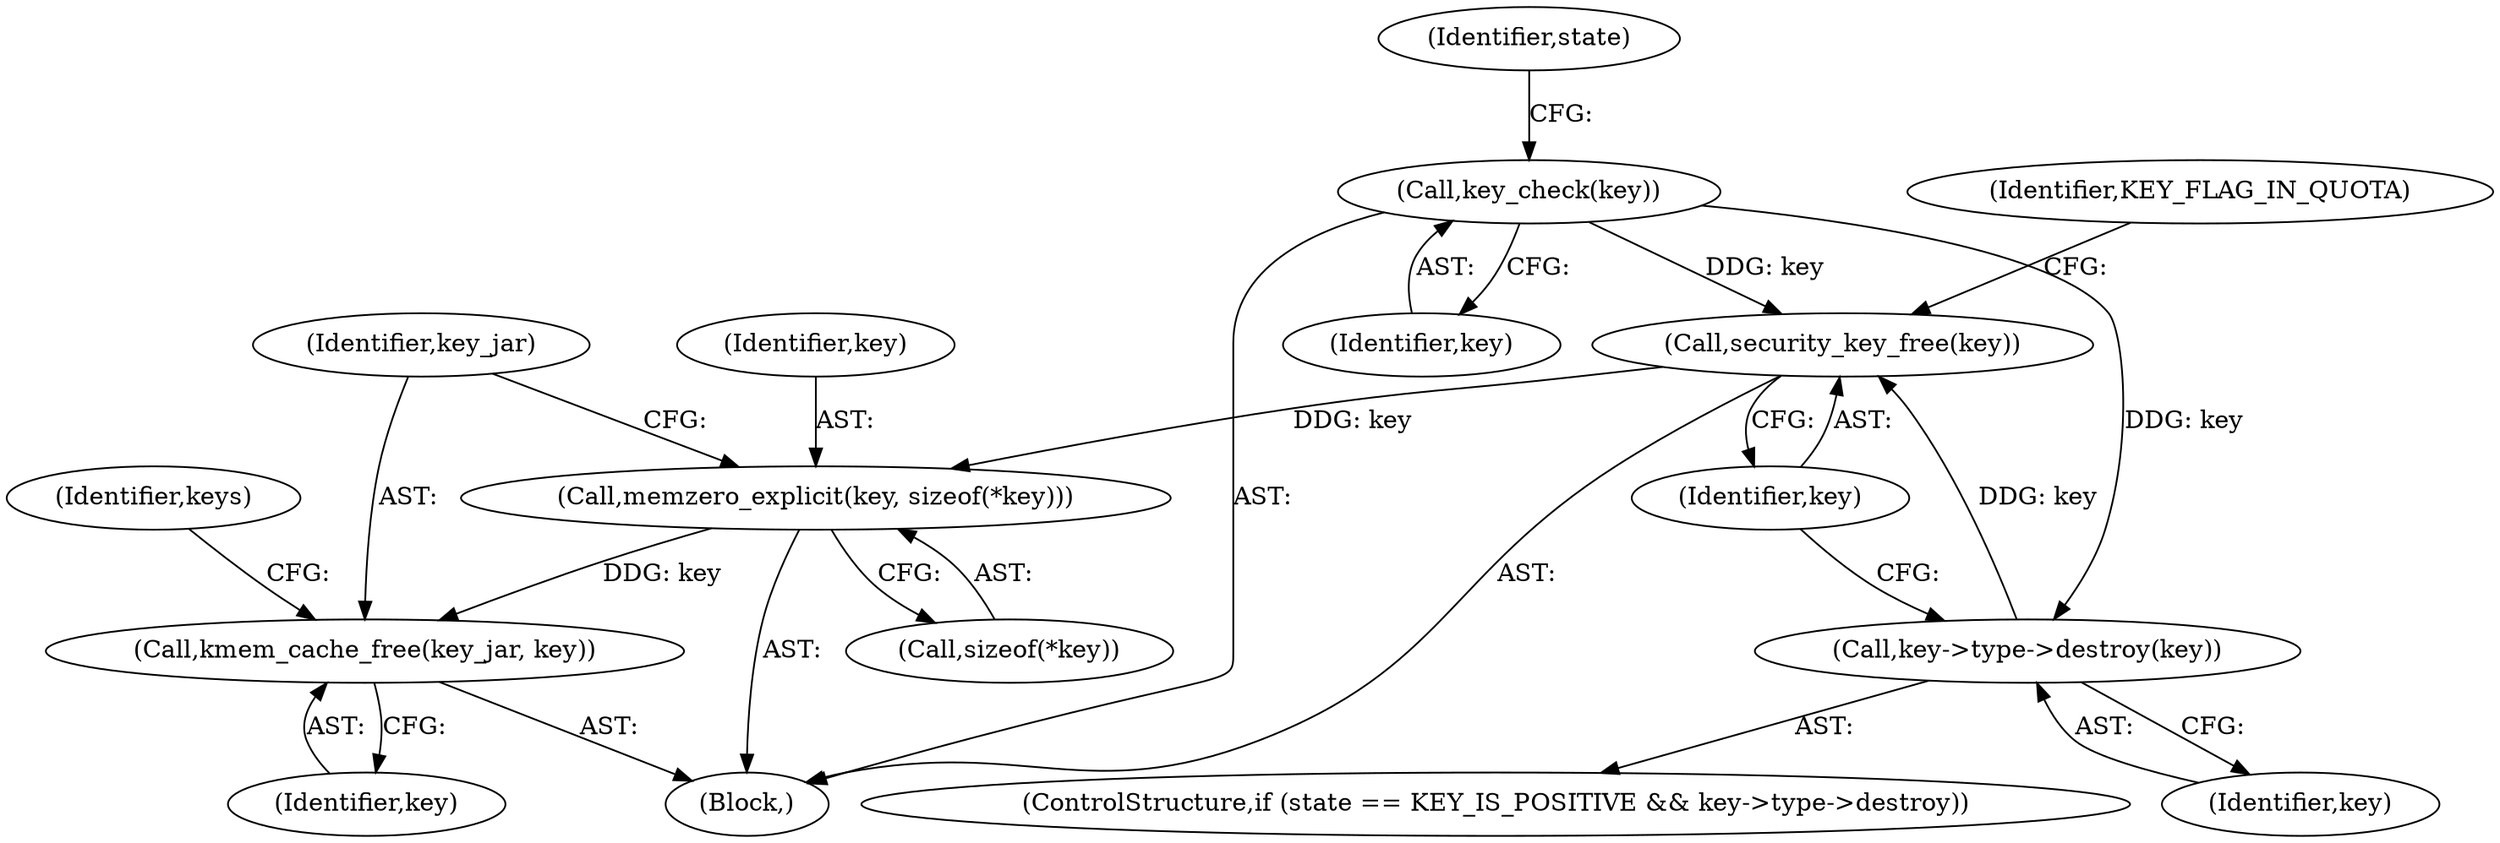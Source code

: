 digraph "0_linux_363b02dab09b3226f3bd1420dad9c72b79a42a76_3@API" {
"1000140" [label="(Call,security_key_free(key))"];
"1000138" [label="(Call,key->type->destroy(key))"];
"1000126" [label="(Call,key_check(key))"];
"1000205" [label="(Call,memzero_explicit(key, sizeof(*key)))"];
"1000210" [label="(Call,kmem_cache_free(key_jar, key))"];
"1000140" [label="(Call,security_key_free(key))"];
"1000144" [label="(Identifier,KEY_FLAG_IN_QUOTA)"];
"1000210" [label="(Call,kmem_cache_free(key_jar, key))"];
"1000131" [label="(Identifier,state)"];
"1000206" [label="(Identifier,key)"];
"1000139" [label="(Identifier,key)"];
"1000207" [label="(Call,sizeof(*key))"];
"1000128" [label="(ControlStructure,if (state == KEY_IS_POSITIVE && key->type->destroy))"];
"1000127" [label="(Identifier,key)"];
"1000205" [label="(Call,memzero_explicit(key, sizeof(*key)))"];
"1000108" [label="(Identifier,keys)"];
"1000138" [label="(Call,key->type->destroy(key))"];
"1000141" [label="(Identifier,key)"];
"1000126" [label="(Call,key_check(key))"];
"1000212" [label="(Identifier,key)"];
"1000211" [label="(Identifier,key_jar)"];
"1000109" [label="(Block,)"];
"1000140" -> "1000109"  [label="AST: "];
"1000140" -> "1000141"  [label="CFG: "];
"1000141" -> "1000140"  [label="AST: "];
"1000144" -> "1000140"  [label="CFG: "];
"1000138" -> "1000140"  [label="DDG: key"];
"1000126" -> "1000140"  [label="DDG: key"];
"1000140" -> "1000205"  [label="DDG: key"];
"1000138" -> "1000128"  [label="AST: "];
"1000138" -> "1000139"  [label="CFG: "];
"1000139" -> "1000138"  [label="AST: "];
"1000141" -> "1000138"  [label="CFG: "];
"1000126" -> "1000138"  [label="DDG: key"];
"1000126" -> "1000109"  [label="AST: "];
"1000126" -> "1000127"  [label="CFG: "];
"1000127" -> "1000126"  [label="AST: "];
"1000131" -> "1000126"  [label="CFG: "];
"1000205" -> "1000109"  [label="AST: "];
"1000205" -> "1000207"  [label="CFG: "];
"1000206" -> "1000205"  [label="AST: "];
"1000207" -> "1000205"  [label="AST: "];
"1000211" -> "1000205"  [label="CFG: "];
"1000205" -> "1000210"  [label="DDG: key"];
"1000210" -> "1000109"  [label="AST: "];
"1000210" -> "1000212"  [label="CFG: "];
"1000211" -> "1000210"  [label="AST: "];
"1000212" -> "1000210"  [label="AST: "];
"1000108" -> "1000210"  [label="CFG: "];
}
